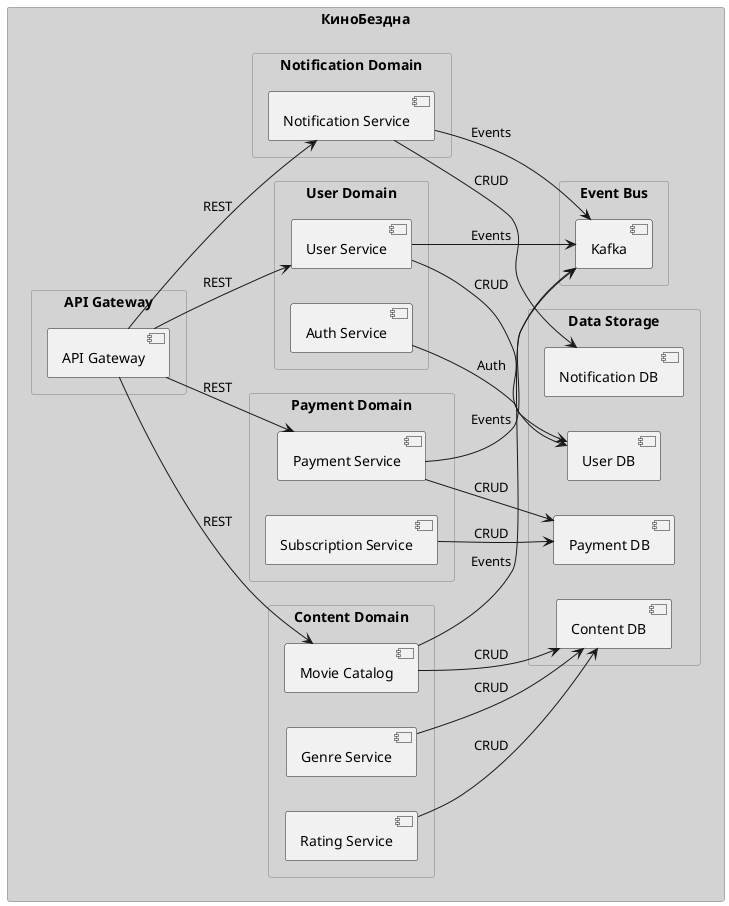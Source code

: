 @startuml
skinparam packageStyle rectangle
skinparam package {
    BackgroundColor LightGray
    BorderColor DarkGray
    ArrowColor DarkGray
}

left to right direction

package "КиноБездна" {
    package "API Gateway" {
        component "API Gateway" as gateway
    }

    package "User Domain" {
        component "User Service" as user
        component "Auth Service" as auth
    }

    package "Content Domain" {
        component "Movie Catalog" as movies
        component "Rating Service" as ratings
        component "Genre Service" as genres
    }

    package "Payment Domain" {
        component "Payment Service" as payments
        component "Subscription Service" as subscriptions
    }

    package "Notification Domain" {
        component "Notification Service" as notifications
    }

    package "Data Storage" {
        component "User DB" as userdb
        component "Content DB" as contentdb
        component "Payment DB" as paymentdb
        component "Notification DB" as notificationdb
    }

    package "Event Bus" {
        component "Kafka" as kafka
    }

    gateway --> user : REST
    gateway --> movies : REST
    gateway --> payments : REST
    gateway --> notifications : REST

    user --> userdb : CRUD
    auth --> userdb : Auth
    movies --> contentdb : CRUD
    ratings --> contentdb : CRUD
    genres --> contentdb : CRUD
    payments --> paymentdb : CRUD
    subscriptions --> paymentdb : CRUD
    notifications --> notificationdb : CRUD

    user --> kafka : Events
    movies --> kafka : Events
    payments --> kafka : Events
    notifications --> kafka : Events
}
@enduml